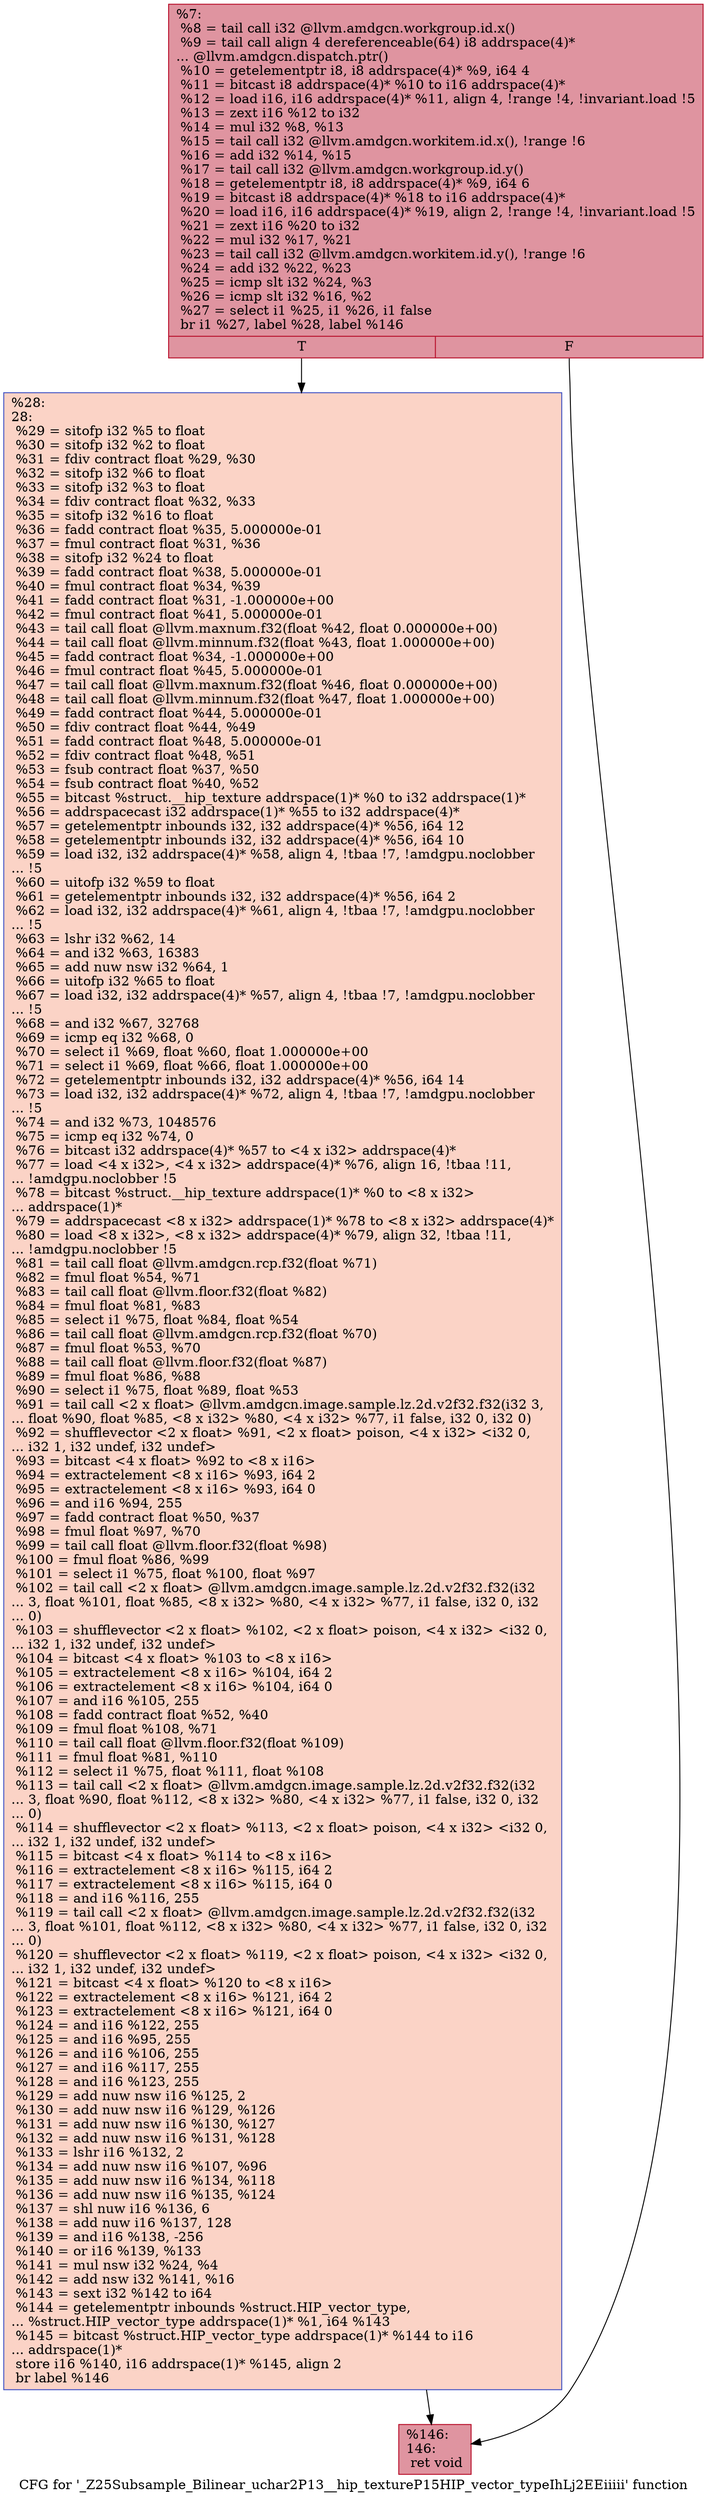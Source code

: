 digraph "CFG for '_Z25Subsample_Bilinear_uchar2P13__hip_textureP15HIP_vector_typeIhLj2EEiiiii' function" {
	label="CFG for '_Z25Subsample_Bilinear_uchar2P13__hip_textureP15HIP_vector_typeIhLj2EEiiiii' function";

	Node0x55c1890 [shape=record,color="#b70d28ff", style=filled, fillcolor="#b70d2870",label="{%7:\l  %8 = tail call i32 @llvm.amdgcn.workgroup.id.x()\l  %9 = tail call align 4 dereferenceable(64) i8 addrspace(4)*\l... @llvm.amdgcn.dispatch.ptr()\l  %10 = getelementptr i8, i8 addrspace(4)* %9, i64 4\l  %11 = bitcast i8 addrspace(4)* %10 to i16 addrspace(4)*\l  %12 = load i16, i16 addrspace(4)* %11, align 4, !range !4, !invariant.load !5\l  %13 = zext i16 %12 to i32\l  %14 = mul i32 %8, %13\l  %15 = tail call i32 @llvm.amdgcn.workitem.id.x(), !range !6\l  %16 = add i32 %14, %15\l  %17 = tail call i32 @llvm.amdgcn.workgroup.id.y()\l  %18 = getelementptr i8, i8 addrspace(4)* %9, i64 6\l  %19 = bitcast i8 addrspace(4)* %18 to i16 addrspace(4)*\l  %20 = load i16, i16 addrspace(4)* %19, align 2, !range !4, !invariant.load !5\l  %21 = zext i16 %20 to i32\l  %22 = mul i32 %17, %21\l  %23 = tail call i32 @llvm.amdgcn.workitem.id.y(), !range !6\l  %24 = add i32 %22, %23\l  %25 = icmp slt i32 %24, %3\l  %26 = icmp slt i32 %16, %2\l  %27 = select i1 %25, i1 %26, i1 false\l  br i1 %27, label %28, label %146\l|{<s0>T|<s1>F}}"];
	Node0x55c1890:s0 -> Node0x55c5280;
	Node0x55c1890:s1 -> Node0x55c5310;
	Node0x55c5280 [shape=record,color="#3d50c3ff", style=filled, fillcolor="#f59c7d70",label="{%28:\l28:                                               \l  %29 = sitofp i32 %5 to float\l  %30 = sitofp i32 %2 to float\l  %31 = fdiv contract float %29, %30\l  %32 = sitofp i32 %6 to float\l  %33 = sitofp i32 %3 to float\l  %34 = fdiv contract float %32, %33\l  %35 = sitofp i32 %16 to float\l  %36 = fadd contract float %35, 5.000000e-01\l  %37 = fmul contract float %31, %36\l  %38 = sitofp i32 %24 to float\l  %39 = fadd contract float %38, 5.000000e-01\l  %40 = fmul contract float %34, %39\l  %41 = fadd contract float %31, -1.000000e+00\l  %42 = fmul contract float %41, 5.000000e-01\l  %43 = tail call float @llvm.maxnum.f32(float %42, float 0.000000e+00)\l  %44 = tail call float @llvm.minnum.f32(float %43, float 1.000000e+00)\l  %45 = fadd contract float %34, -1.000000e+00\l  %46 = fmul contract float %45, 5.000000e-01\l  %47 = tail call float @llvm.maxnum.f32(float %46, float 0.000000e+00)\l  %48 = tail call float @llvm.minnum.f32(float %47, float 1.000000e+00)\l  %49 = fadd contract float %44, 5.000000e-01\l  %50 = fdiv contract float %44, %49\l  %51 = fadd contract float %48, 5.000000e-01\l  %52 = fdiv contract float %48, %51\l  %53 = fsub contract float %37, %50\l  %54 = fsub contract float %40, %52\l  %55 = bitcast %struct.__hip_texture addrspace(1)* %0 to i32 addrspace(1)*\l  %56 = addrspacecast i32 addrspace(1)* %55 to i32 addrspace(4)*\l  %57 = getelementptr inbounds i32, i32 addrspace(4)* %56, i64 12\l  %58 = getelementptr inbounds i32, i32 addrspace(4)* %56, i64 10\l  %59 = load i32, i32 addrspace(4)* %58, align 4, !tbaa !7, !amdgpu.noclobber\l... !5\l  %60 = uitofp i32 %59 to float\l  %61 = getelementptr inbounds i32, i32 addrspace(4)* %56, i64 2\l  %62 = load i32, i32 addrspace(4)* %61, align 4, !tbaa !7, !amdgpu.noclobber\l... !5\l  %63 = lshr i32 %62, 14\l  %64 = and i32 %63, 16383\l  %65 = add nuw nsw i32 %64, 1\l  %66 = uitofp i32 %65 to float\l  %67 = load i32, i32 addrspace(4)* %57, align 4, !tbaa !7, !amdgpu.noclobber\l... !5\l  %68 = and i32 %67, 32768\l  %69 = icmp eq i32 %68, 0\l  %70 = select i1 %69, float %60, float 1.000000e+00\l  %71 = select i1 %69, float %66, float 1.000000e+00\l  %72 = getelementptr inbounds i32, i32 addrspace(4)* %56, i64 14\l  %73 = load i32, i32 addrspace(4)* %72, align 4, !tbaa !7, !amdgpu.noclobber\l... !5\l  %74 = and i32 %73, 1048576\l  %75 = icmp eq i32 %74, 0\l  %76 = bitcast i32 addrspace(4)* %57 to \<4 x i32\> addrspace(4)*\l  %77 = load \<4 x i32\>, \<4 x i32\> addrspace(4)* %76, align 16, !tbaa !11,\l... !amdgpu.noclobber !5\l  %78 = bitcast %struct.__hip_texture addrspace(1)* %0 to \<8 x i32\>\l... addrspace(1)*\l  %79 = addrspacecast \<8 x i32\> addrspace(1)* %78 to \<8 x i32\> addrspace(4)*\l  %80 = load \<8 x i32\>, \<8 x i32\> addrspace(4)* %79, align 32, !tbaa !11,\l... !amdgpu.noclobber !5\l  %81 = tail call float @llvm.amdgcn.rcp.f32(float %71)\l  %82 = fmul float %54, %71\l  %83 = tail call float @llvm.floor.f32(float %82)\l  %84 = fmul float %81, %83\l  %85 = select i1 %75, float %84, float %54\l  %86 = tail call float @llvm.amdgcn.rcp.f32(float %70)\l  %87 = fmul float %53, %70\l  %88 = tail call float @llvm.floor.f32(float %87)\l  %89 = fmul float %86, %88\l  %90 = select i1 %75, float %89, float %53\l  %91 = tail call \<2 x float\> @llvm.amdgcn.image.sample.lz.2d.v2f32.f32(i32 3,\l... float %90, float %85, \<8 x i32\> %80, \<4 x i32\> %77, i1 false, i32 0, i32 0)\l  %92 = shufflevector \<2 x float\> %91, \<2 x float\> poison, \<4 x i32\> \<i32 0,\l... i32 1, i32 undef, i32 undef\>\l  %93 = bitcast \<4 x float\> %92 to \<8 x i16\>\l  %94 = extractelement \<8 x i16\> %93, i64 2\l  %95 = extractelement \<8 x i16\> %93, i64 0\l  %96 = and i16 %94, 255\l  %97 = fadd contract float %50, %37\l  %98 = fmul float %97, %70\l  %99 = tail call float @llvm.floor.f32(float %98)\l  %100 = fmul float %86, %99\l  %101 = select i1 %75, float %100, float %97\l  %102 = tail call \<2 x float\> @llvm.amdgcn.image.sample.lz.2d.v2f32.f32(i32\l... 3, float %101, float %85, \<8 x i32\> %80, \<4 x i32\> %77, i1 false, i32 0, i32\l... 0)\l  %103 = shufflevector \<2 x float\> %102, \<2 x float\> poison, \<4 x i32\> \<i32 0,\l... i32 1, i32 undef, i32 undef\>\l  %104 = bitcast \<4 x float\> %103 to \<8 x i16\>\l  %105 = extractelement \<8 x i16\> %104, i64 2\l  %106 = extractelement \<8 x i16\> %104, i64 0\l  %107 = and i16 %105, 255\l  %108 = fadd contract float %52, %40\l  %109 = fmul float %108, %71\l  %110 = tail call float @llvm.floor.f32(float %109)\l  %111 = fmul float %81, %110\l  %112 = select i1 %75, float %111, float %108\l  %113 = tail call \<2 x float\> @llvm.amdgcn.image.sample.lz.2d.v2f32.f32(i32\l... 3, float %90, float %112, \<8 x i32\> %80, \<4 x i32\> %77, i1 false, i32 0, i32\l... 0)\l  %114 = shufflevector \<2 x float\> %113, \<2 x float\> poison, \<4 x i32\> \<i32 0,\l... i32 1, i32 undef, i32 undef\>\l  %115 = bitcast \<4 x float\> %114 to \<8 x i16\>\l  %116 = extractelement \<8 x i16\> %115, i64 2\l  %117 = extractelement \<8 x i16\> %115, i64 0\l  %118 = and i16 %116, 255\l  %119 = tail call \<2 x float\> @llvm.amdgcn.image.sample.lz.2d.v2f32.f32(i32\l... 3, float %101, float %112, \<8 x i32\> %80, \<4 x i32\> %77, i1 false, i32 0, i32\l... 0)\l  %120 = shufflevector \<2 x float\> %119, \<2 x float\> poison, \<4 x i32\> \<i32 0,\l... i32 1, i32 undef, i32 undef\>\l  %121 = bitcast \<4 x float\> %120 to \<8 x i16\>\l  %122 = extractelement \<8 x i16\> %121, i64 2\l  %123 = extractelement \<8 x i16\> %121, i64 0\l  %124 = and i16 %122, 255\l  %125 = and i16 %95, 255\l  %126 = and i16 %106, 255\l  %127 = and i16 %117, 255\l  %128 = and i16 %123, 255\l  %129 = add nuw nsw i16 %125, 2\l  %130 = add nuw nsw i16 %129, %126\l  %131 = add nuw nsw i16 %130, %127\l  %132 = add nuw nsw i16 %131, %128\l  %133 = lshr i16 %132, 2\l  %134 = add nuw nsw i16 %107, %96\l  %135 = add nuw nsw i16 %134, %118\l  %136 = add nuw nsw i16 %135, %124\l  %137 = shl nuw i16 %136, 6\l  %138 = add nuw i16 %137, 128\l  %139 = and i16 %138, -256\l  %140 = or i16 %139, %133\l  %141 = mul nsw i32 %24, %4\l  %142 = add nsw i32 %141, %16\l  %143 = sext i32 %142 to i64\l  %144 = getelementptr inbounds %struct.HIP_vector_type,\l... %struct.HIP_vector_type addrspace(1)* %1, i64 %143\l  %145 = bitcast %struct.HIP_vector_type addrspace(1)* %144 to i16\l... addrspace(1)*\l  store i16 %140, i16 addrspace(1)* %145, align 2\l  br label %146\l}"];
	Node0x55c5280 -> Node0x55c5310;
	Node0x55c5310 [shape=record,color="#b70d28ff", style=filled, fillcolor="#b70d2870",label="{%146:\l146:                                              \l  ret void\l}"];
}
